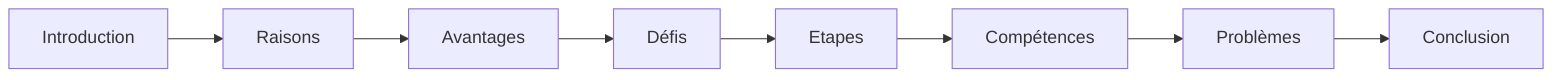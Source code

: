 graph LR
Introduction --> Raisons
Raisons --> Avantages
Avantages --> Défis
Défis --> Etapes
Etapes --> Compétences
Compétences --> Problèmes
Problèmes --> Conclusion